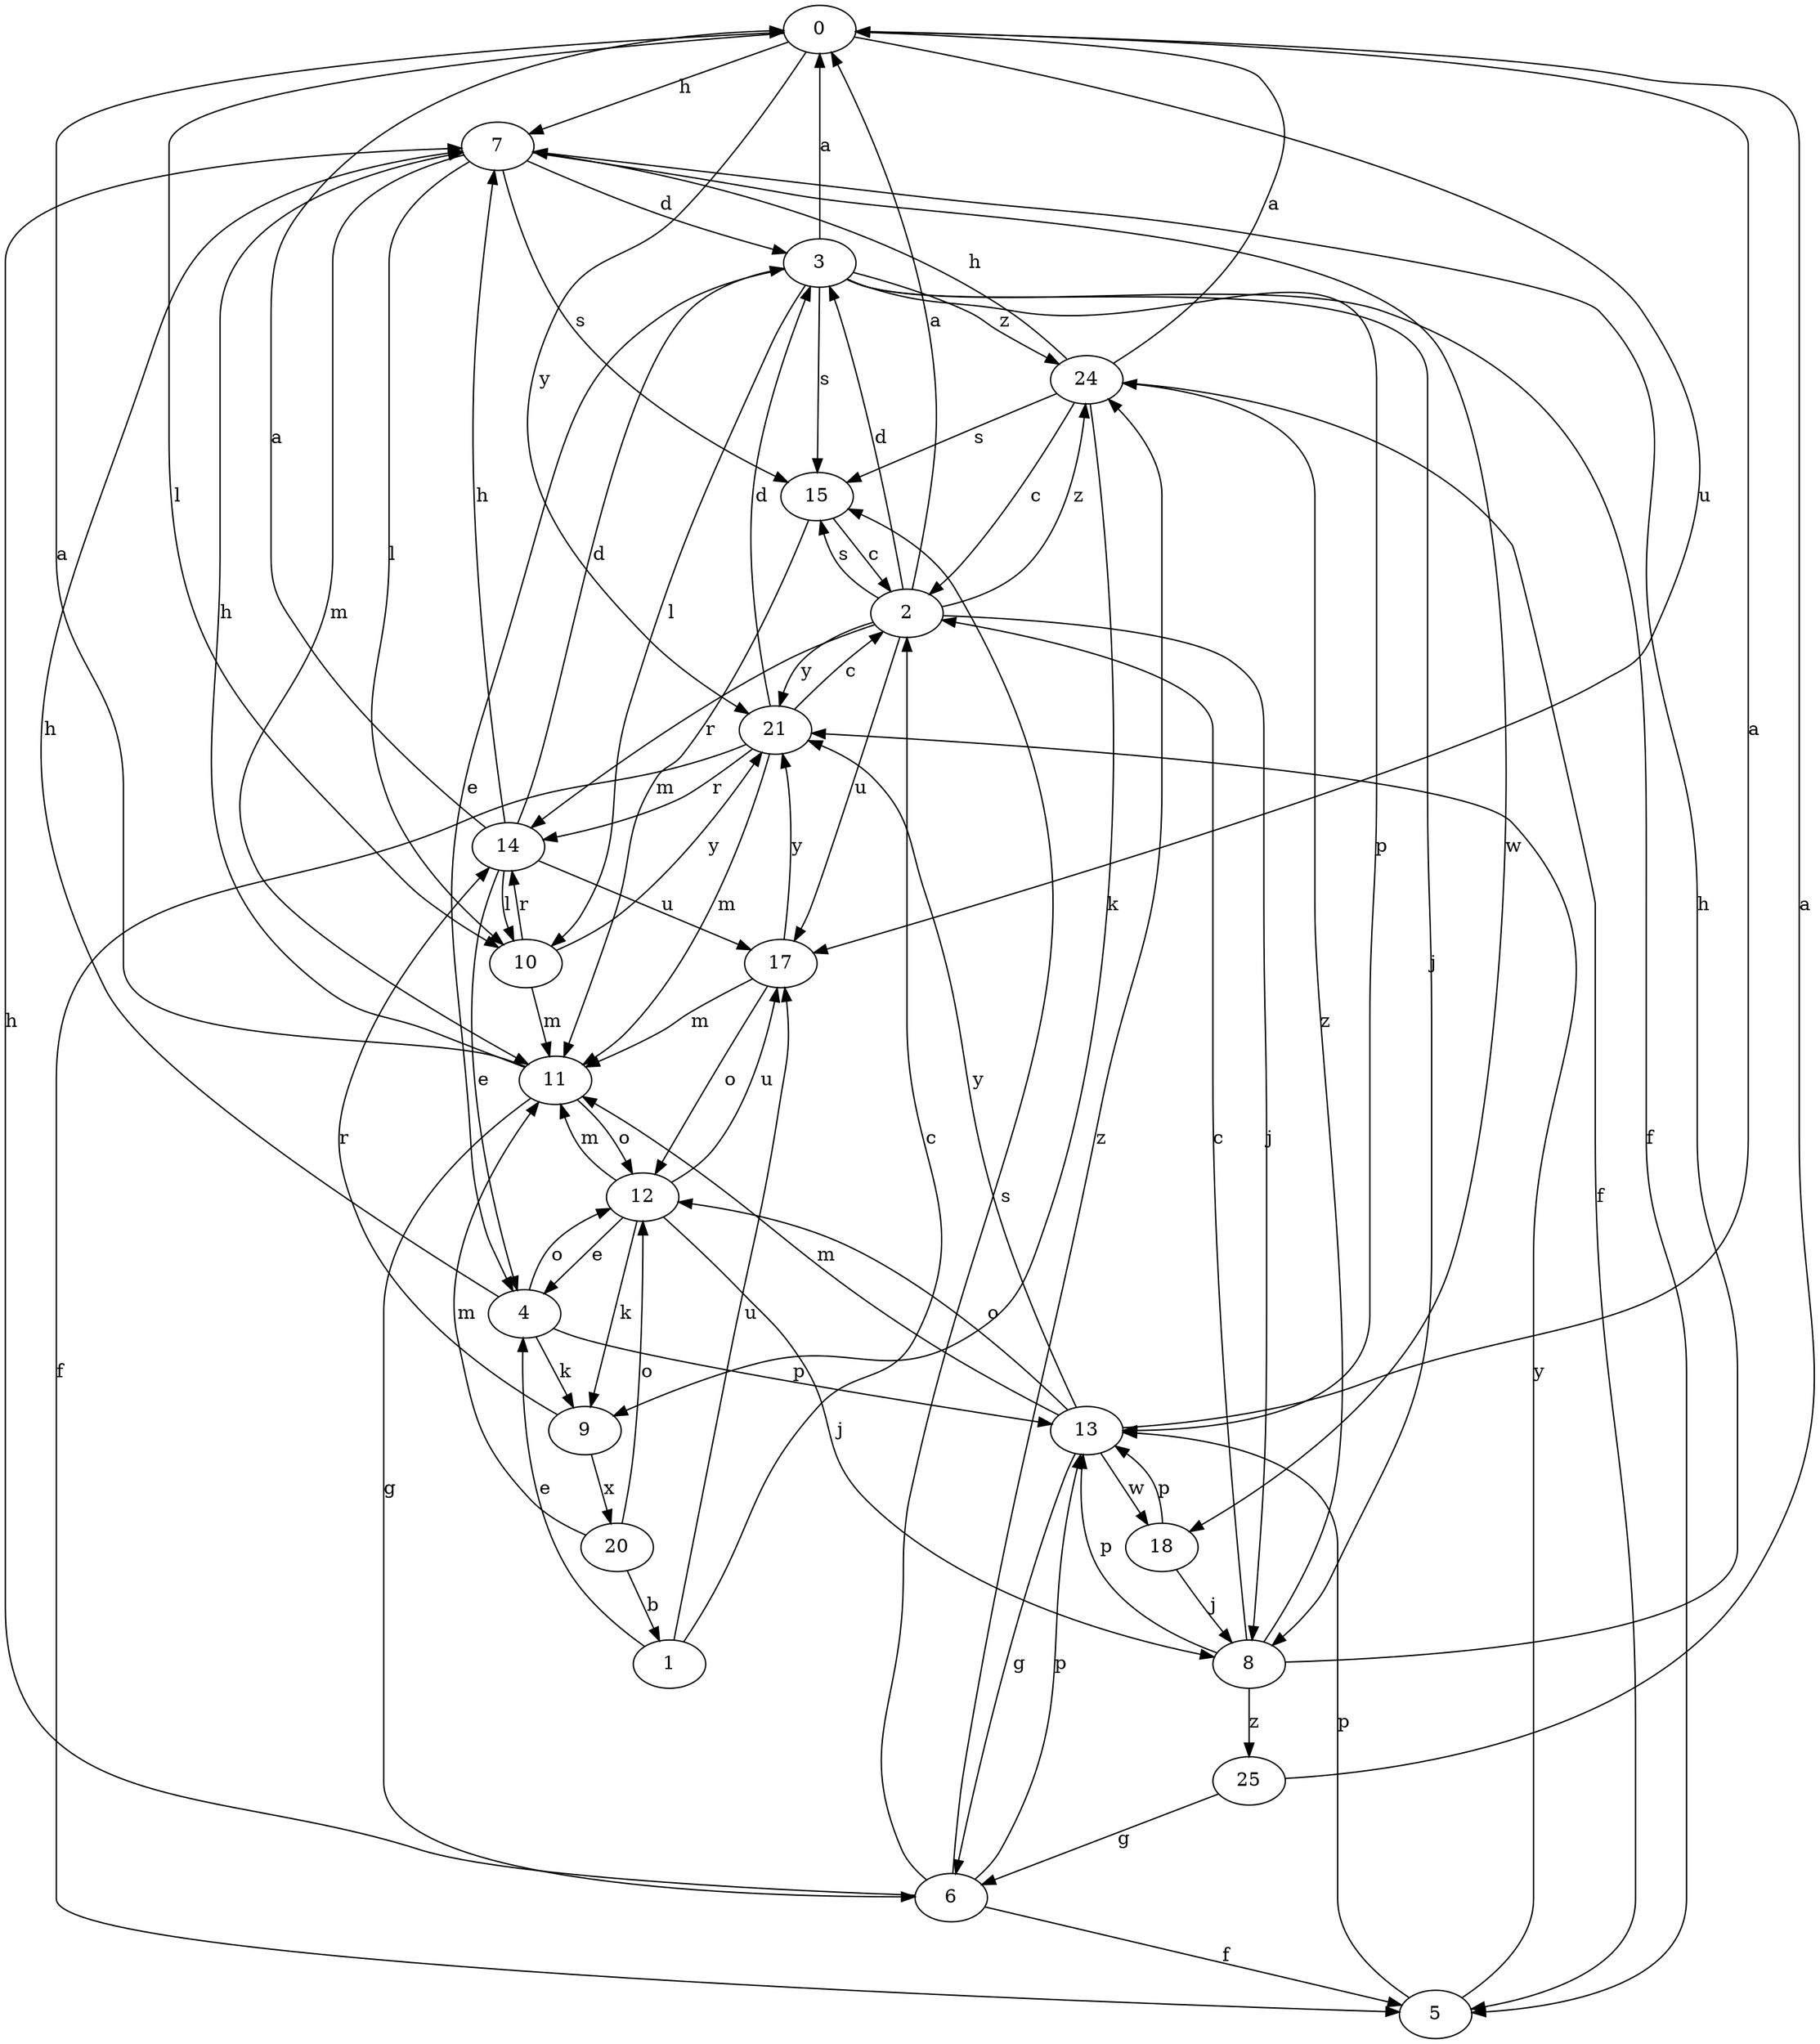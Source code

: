 strict digraph  {
0;
1;
2;
3;
4;
5;
6;
7;
8;
9;
10;
11;
12;
13;
14;
15;
17;
18;
20;
21;
24;
25;
0 -> 7  [label=h];
0 -> 10  [label=l];
0 -> 17  [label=u];
0 -> 21  [label=y];
1 -> 2  [label=c];
1 -> 4  [label=e];
1 -> 17  [label=u];
2 -> 0  [label=a];
2 -> 3  [label=d];
2 -> 8  [label=j];
2 -> 14  [label=r];
2 -> 15  [label=s];
2 -> 17  [label=u];
2 -> 21  [label=y];
2 -> 24  [label=z];
3 -> 0  [label=a];
3 -> 4  [label=e];
3 -> 5  [label=f];
3 -> 8  [label=j];
3 -> 10  [label=l];
3 -> 13  [label=p];
3 -> 15  [label=s];
3 -> 24  [label=z];
4 -> 7  [label=h];
4 -> 9  [label=k];
4 -> 12  [label=o];
4 -> 13  [label=p];
5 -> 13  [label=p];
5 -> 21  [label=y];
6 -> 5  [label=f];
6 -> 7  [label=h];
6 -> 13  [label=p];
6 -> 15  [label=s];
6 -> 24  [label=z];
7 -> 3  [label=d];
7 -> 10  [label=l];
7 -> 11  [label=m];
7 -> 15  [label=s];
7 -> 18  [label=w];
8 -> 2  [label=c];
8 -> 7  [label=h];
8 -> 13  [label=p];
8 -> 24  [label=z];
8 -> 25  [label=z];
9 -> 14  [label=r];
9 -> 20  [label=x];
10 -> 11  [label=m];
10 -> 14  [label=r];
10 -> 21  [label=y];
11 -> 0  [label=a];
11 -> 6  [label=g];
11 -> 7  [label=h];
11 -> 12  [label=o];
12 -> 4  [label=e];
12 -> 8  [label=j];
12 -> 9  [label=k];
12 -> 11  [label=m];
12 -> 17  [label=u];
13 -> 0  [label=a];
13 -> 6  [label=g];
13 -> 11  [label=m];
13 -> 12  [label=o];
13 -> 18  [label=w];
13 -> 21  [label=y];
14 -> 0  [label=a];
14 -> 3  [label=d];
14 -> 4  [label=e];
14 -> 7  [label=h];
14 -> 10  [label=l];
14 -> 17  [label=u];
15 -> 2  [label=c];
15 -> 11  [label=m];
17 -> 11  [label=m];
17 -> 12  [label=o];
17 -> 21  [label=y];
18 -> 8  [label=j];
18 -> 13  [label=p];
20 -> 1  [label=b];
20 -> 11  [label=m];
20 -> 12  [label=o];
21 -> 2  [label=c];
21 -> 3  [label=d];
21 -> 5  [label=f];
21 -> 11  [label=m];
21 -> 14  [label=r];
24 -> 0  [label=a];
24 -> 2  [label=c];
24 -> 5  [label=f];
24 -> 7  [label=h];
24 -> 9  [label=k];
24 -> 15  [label=s];
25 -> 0  [label=a];
25 -> 6  [label=g];
}
